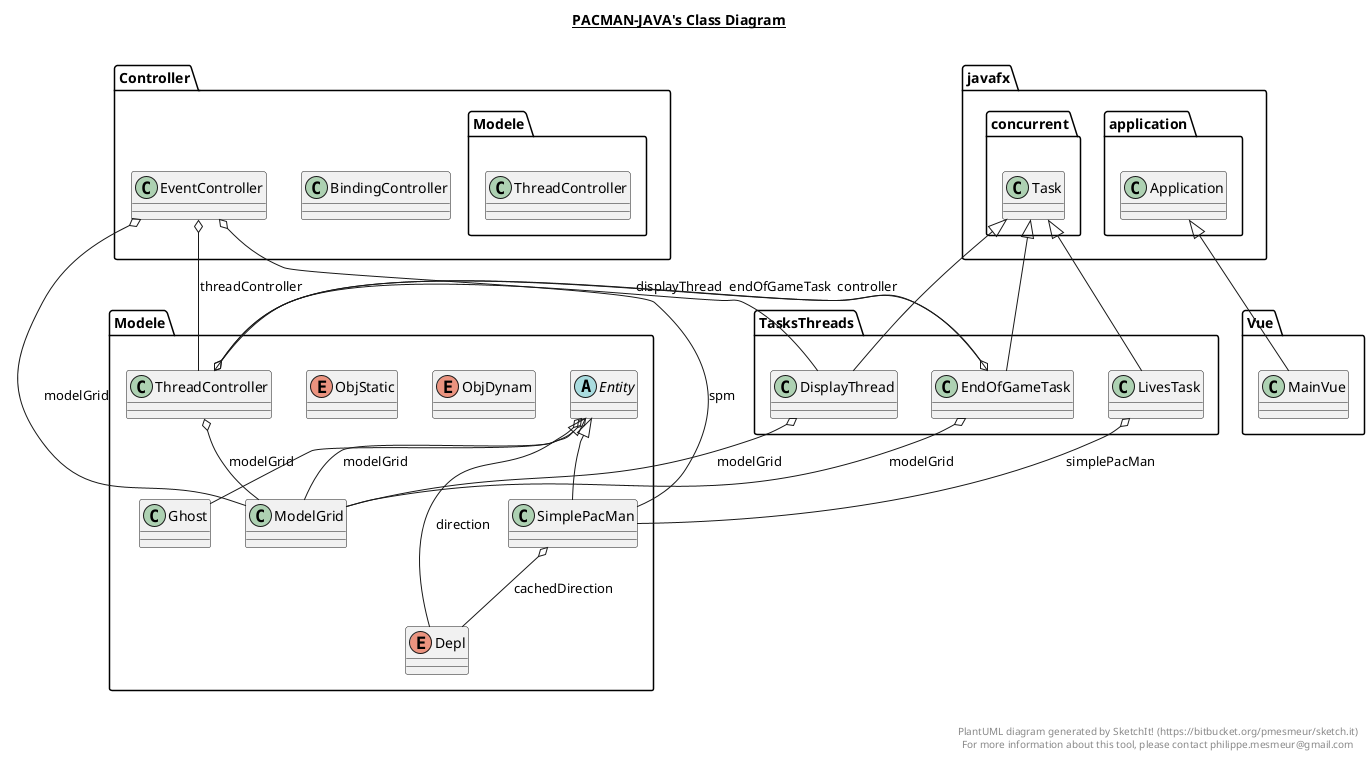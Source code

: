 @startuml

title __PACMAN-JAVA's Class Diagram__\n

  namespace Controller {
    class Controller.BindingController {
    }
  }
  

  namespace Controller {
    class Controller.EventController {
    }
  }
  

  namespace Controller {
    class Modele.ThreadController {
    }
  }
  

  namespace Modele {
    enum Depl {
    }
  }
  

  namespace Modele {
    abstract class Modele.Entity {
    }
  }
  

  namespace Modele {
    class Modele.Ghost {
    }
  }
  

  namespace Modele {
    class Modele.ModelGrid {
    }
  }
  

  namespace Modele {
    enum ObjDynam {
    }
  }
  

  namespace Modele {
    enum ObjStatic {
    }
  }
  

  namespace Modele {
    class Modele.SimplePacMan {
    }
  }
  

  namespace TasksThreads {
    class TasksThreads.DisplayThread {
    }
  }
  

  namespace TasksThreads {
    class TasksThreads.EndOfGameTask {
    }
  }
  

  namespace TasksThreads {
    class TasksThreads.LivesTask {
    }
  }
  

  namespace Vue {
    class Vue.MainVue {
    }
  }
  

  Controller.EventController o-- Modele.ModelGrid : modelGrid
  Controller.EventController o-- Modele.SimplePacMan : spm
  Controller.EventController o-- Modele.ThreadController : threadController
  Modele.ThreadController o-- TasksThreads.DisplayThread : displayThread
  Modele.ThreadController o-- TasksThreads.EndOfGameTask : endOfGameTask
  Modele.ThreadController o-- Modele.ModelGrid : modelGrid
  Modele.ThreadController o-- Controller.BindingController.direction : paneDirection
  Modele.Entity o-- Modele.Depl : direction
  Modele.Entity o-- Modele.ModelGrid : modelGrid
  Modele.Ghost -up-|> Modele.Entity
  Modele.SimplePacMan -up-|> Modele.Entity
  Modele.SimplePacMan o-- Modele.Depl : cachedDirection
  TasksThreads.DisplayThread -up-|> javafx.concurrent.Task
  TasksThreads.DisplayThread o-- Modele.ModelGrid : modelGrid
  TasksThreads.EndOfGameTask -up-|> javafx.concurrent.Task
  TasksThreads.EndOfGameTask o-- Modele.ThreadController : controller
  TasksThreads.EndOfGameTask o-- Modele.ModelGrid : modelGrid
  TasksThreads.LivesTask -up-|> javafx.concurrent.Task
  TasksThreads.LivesTask o-- Modele.SimplePacMan : simplePacMan
  Vue.MainVue -up-|> javafx.application.Application


right footer


PlantUML diagram generated by SketchIt! (https://bitbucket.org/pmesmeur/sketch.it)
For more information about this tool, please contact philippe.mesmeur@gmail.com
endfooter

@enduml
